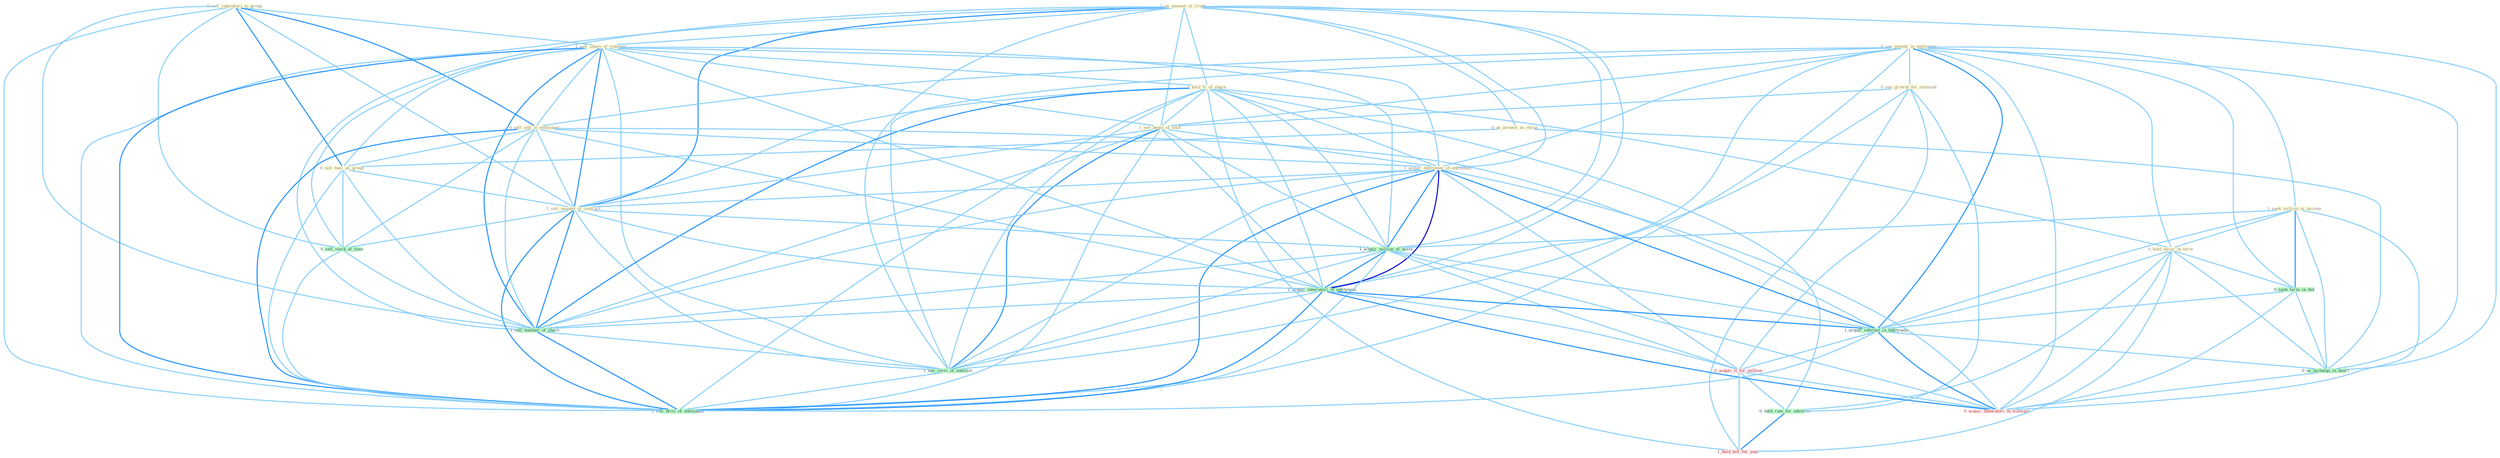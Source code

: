 Graph G{ 
    node
    [shape=polygon,style=filled,width=.5,height=.06,color="#BDFCC9",fixedsize=true,fontsize=4,
    fontcolor="#2f4f4f"];
    {node
    [color="#ffffe0", fontcolor="#8b7d6b"] "1_us_amount_of_crude " "0_us_protest_as_excus " "0_sell_subsidiari_to_group " "0_see_potenti_in_entitynam " "1_sell_share_of_compani " "0_see_growth_for_remaind " "1_seek_million_in_increas " "1_hold_%_of_share " "0_sell_unit_to_entitynam " "0_sell_busi_as_group " "0_hold_secur_in_term " "1_see_begin_of_shift " "1_acquir_entitynam_of_entitynam " "1_sell_amount_of_contract "}
{node [color="#fff0f5", fontcolor="#b22222"] "0_acquir_it_for_million " "0_acquir_laboratori_in_transact " "1_hold_bill_for_year "}
edge [color="#B0E2FF"];

	"1_us_amount_of_crude " -- "0_us_protest_as_excus " [w="1", color="#87cefa" ];
	"1_us_amount_of_crude " -- "1_sell_share_of_compani " [w="1", color="#87cefa" ];
	"1_us_amount_of_crude " -- "1_hold_%_of_share " [w="1", color="#87cefa" ];
	"1_us_amount_of_crude " -- "1_see_begin_of_shift " [w="1", color="#87cefa" ];
	"1_us_amount_of_crude " -- "1_acquir_entitynam_of_entitynam " [w="1", color="#87cefa" ];
	"1_us_amount_of_crude " -- "1_sell_amount_of_contract " [w="2", color="#1e90ff" , len=0.8];
	"1_us_amount_of_crude " -- "1_acquir_million_of_asset " [w="1", color="#87cefa" ];
	"1_us_amount_of_crude " -- "1_acquir_laboratori_of_entitynam " [w="1", color="#87cefa" ];
	"1_us_amount_of_crude " -- "0_us_techniqu_in_heart " [w="1", color="#87cefa" ];
	"1_us_amount_of_crude " -- "1_sell_number_of_share " [w="1", color="#87cefa" ];
	"1_us_amount_of_crude " -- "1_see_reviv_of_interest " [w="1", color="#87cefa" ];
	"1_us_amount_of_crude " -- "1_sell_divis_of_entitynam " [w="1", color="#87cefa" ];
	"0_us_protest_as_excus " -- "0_sell_busi_as_group " [w="1", color="#87cefa" ];
	"0_us_protest_as_excus " -- "0_us_techniqu_in_heart " [w="1", color="#87cefa" ];
	"0_sell_subsidiari_to_group " -- "1_sell_share_of_compani " [w="1", color="#87cefa" ];
	"0_sell_subsidiari_to_group " -- "0_sell_unit_to_entitynam " [w="2", color="#1e90ff" , len=0.8];
	"0_sell_subsidiari_to_group " -- "0_sell_busi_as_group " [w="2", color="#1e90ff" , len=0.8];
	"0_sell_subsidiari_to_group " -- "1_sell_amount_of_contract " [w="1", color="#87cefa" ];
	"0_sell_subsidiari_to_group " -- "0_sell_stock_at_time " [w="1", color="#87cefa" ];
	"0_sell_subsidiari_to_group " -- "1_sell_number_of_share " [w="1", color="#87cefa" ];
	"0_sell_subsidiari_to_group " -- "1_sell_divis_of_entitynam " [w="1", color="#87cefa" ];
	"0_see_potenti_in_entitynam " -- "0_see_growth_for_remaind " [w="1", color="#87cefa" ];
	"0_see_potenti_in_entitynam " -- "1_seek_million_in_increas " [w="1", color="#87cefa" ];
	"0_see_potenti_in_entitynam " -- "0_sell_unit_to_entitynam " [w="1", color="#87cefa" ];
	"0_see_potenti_in_entitynam " -- "0_hold_secur_in_term " [w="1", color="#87cefa" ];
	"0_see_potenti_in_entitynam " -- "1_see_begin_of_shift " [w="1", color="#87cefa" ];
	"0_see_potenti_in_entitynam " -- "1_acquir_entitynam_of_entitynam " [w="1", color="#87cefa" ];
	"0_see_potenti_in_entitynam " -- "1_acquir_laboratori_of_entitynam " [w="1", color="#87cefa" ];
	"0_see_potenti_in_entitynam " -- "0_seek_term_in_bid " [w="1", color="#87cefa" ];
	"0_see_potenti_in_entitynam " -- "1_acquir_interest_in_entitynam " [w="2", color="#1e90ff" , len=0.8];
	"0_see_potenti_in_entitynam " -- "0_us_techniqu_in_heart " [w="1", color="#87cefa" ];
	"0_see_potenti_in_entitynam " -- "0_acquir_laboratori_in_transact " [w="1", color="#87cefa" ];
	"0_see_potenti_in_entitynam " -- "1_see_reviv_of_interest " [w="1", color="#87cefa" ];
	"0_see_potenti_in_entitynam " -- "1_sell_divis_of_entitynam " [w="1", color="#87cefa" ];
	"1_sell_share_of_compani " -- "1_hold_%_of_share " [w="1", color="#87cefa" ];
	"1_sell_share_of_compani " -- "0_sell_unit_to_entitynam " [w="1", color="#87cefa" ];
	"1_sell_share_of_compani " -- "0_sell_busi_as_group " [w="1", color="#87cefa" ];
	"1_sell_share_of_compani " -- "1_see_begin_of_shift " [w="1", color="#87cefa" ];
	"1_sell_share_of_compani " -- "1_acquir_entitynam_of_entitynam " [w="1", color="#87cefa" ];
	"1_sell_share_of_compani " -- "1_sell_amount_of_contract " [w="2", color="#1e90ff" , len=0.8];
	"1_sell_share_of_compani " -- "1_acquir_million_of_asset " [w="1", color="#87cefa" ];
	"1_sell_share_of_compani " -- "1_acquir_laboratori_of_entitynam " [w="1", color="#87cefa" ];
	"1_sell_share_of_compani " -- "0_sell_stock_at_time " [w="1", color="#87cefa" ];
	"1_sell_share_of_compani " -- "1_sell_number_of_share " [w="2", color="#1e90ff" , len=0.8];
	"1_sell_share_of_compani " -- "1_see_reviv_of_interest " [w="1", color="#87cefa" ];
	"1_sell_share_of_compani " -- "1_sell_divis_of_entitynam " [w="2", color="#1e90ff" , len=0.8];
	"0_see_growth_for_remaind " -- "1_see_begin_of_shift " [w="1", color="#87cefa" ];
	"0_see_growth_for_remaind " -- "0_acquir_it_for_million " [w="1", color="#87cefa" ];
	"0_see_growth_for_remaind " -- "0_hold_rate_for_advertis " [w="1", color="#87cefa" ];
	"0_see_growth_for_remaind " -- "1_see_reviv_of_interest " [w="1", color="#87cefa" ];
	"0_see_growth_for_remaind " -- "1_hold_bill_for_year " [w="1", color="#87cefa" ];
	"1_seek_million_in_increas " -- "0_hold_secur_in_term " [w="1", color="#87cefa" ];
	"1_seek_million_in_increas " -- "1_acquir_million_of_asset " [w="1", color="#87cefa" ];
	"1_seek_million_in_increas " -- "0_seek_term_in_bid " [w="2", color="#1e90ff" , len=0.8];
	"1_seek_million_in_increas " -- "1_acquir_interest_in_entitynam " [w="1", color="#87cefa" ];
	"1_seek_million_in_increas " -- "0_us_techniqu_in_heart " [w="1", color="#87cefa" ];
	"1_seek_million_in_increas " -- "0_acquir_laboratori_in_transact " [w="1", color="#87cefa" ];
	"1_hold_%_of_share " -- "0_hold_secur_in_term " [w="1", color="#87cefa" ];
	"1_hold_%_of_share " -- "1_see_begin_of_shift " [w="1", color="#87cefa" ];
	"1_hold_%_of_share " -- "1_acquir_entitynam_of_entitynam " [w="1", color="#87cefa" ];
	"1_hold_%_of_share " -- "1_sell_amount_of_contract " [w="1", color="#87cefa" ];
	"1_hold_%_of_share " -- "1_acquir_million_of_asset " [w="1", color="#87cefa" ];
	"1_hold_%_of_share " -- "1_acquir_laboratori_of_entitynam " [w="1", color="#87cefa" ];
	"1_hold_%_of_share " -- "0_hold_rate_for_advertis " [w="1", color="#87cefa" ];
	"1_hold_%_of_share " -- "1_sell_number_of_share " [w="2", color="#1e90ff" , len=0.8];
	"1_hold_%_of_share " -- "1_see_reviv_of_interest " [w="1", color="#87cefa" ];
	"1_hold_%_of_share " -- "1_hold_bill_for_year " [w="1", color="#87cefa" ];
	"1_hold_%_of_share " -- "1_sell_divis_of_entitynam " [w="1", color="#87cefa" ];
	"0_sell_unit_to_entitynam " -- "0_sell_busi_as_group " [w="1", color="#87cefa" ];
	"0_sell_unit_to_entitynam " -- "1_acquir_entitynam_of_entitynam " [w="1", color="#87cefa" ];
	"0_sell_unit_to_entitynam " -- "1_sell_amount_of_contract " [w="1", color="#87cefa" ];
	"0_sell_unit_to_entitynam " -- "1_acquir_laboratori_of_entitynam " [w="1", color="#87cefa" ];
	"0_sell_unit_to_entitynam " -- "1_acquir_interest_in_entitynam " [w="1", color="#87cefa" ];
	"0_sell_unit_to_entitynam " -- "0_sell_stock_at_time " [w="1", color="#87cefa" ];
	"0_sell_unit_to_entitynam " -- "1_sell_number_of_share " [w="1", color="#87cefa" ];
	"0_sell_unit_to_entitynam " -- "1_sell_divis_of_entitynam " [w="2", color="#1e90ff" , len=0.8];
	"0_sell_busi_as_group " -- "1_sell_amount_of_contract " [w="1", color="#87cefa" ];
	"0_sell_busi_as_group " -- "0_sell_stock_at_time " [w="1", color="#87cefa" ];
	"0_sell_busi_as_group " -- "1_sell_number_of_share " [w="1", color="#87cefa" ];
	"0_sell_busi_as_group " -- "1_sell_divis_of_entitynam " [w="1", color="#87cefa" ];
	"0_hold_secur_in_term " -- "0_seek_term_in_bid " [w="1", color="#87cefa" ];
	"0_hold_secur_in_term " -- "1_acquir_interest_in_entitynam " [w="1", color="#87cefa" ];
	"0_hold_secur_in_term " -- "0_us_techniqu_in_heart " [w="1", color="#87cefa" ];
	"0_hold_secur_in_term " -- "0_hold_rate_for_advertis " [w="1", color="#87cefa" ];
	"0_hold_secur_in_term " -- "0_acquir_laboratori_in_transact " [w="1", color="#87cefa" ];
	"0_hold_secur_in_term " -- "1_hold_bill_for_year " [w="1", color="#87cefa" ];
	"1_see_begin_of_shift " -- "1_acquir_entitynam_of_entitynam " [w="1", color="#87cefa" ];
	"1_see_begin_of_shift " -- "1_sell_amount_of_contract " [w="1", color="#87cefa" ];
	"1_see_begin_of_shift " -- "1_acquir_million_of_asset " [w="1", color="#87cefa" ];
	"1_see_begin_of_shift " -- "1_acquir_laboratori_of_entitynam " [w="1", color="#87cefa" ];
	"1_see_begin_of_shift " -- "1_sell_number_of_share " [w="1", color="#87cefa" ];
	"1_see_begin_of_shift " -- "1_see_reviv_of_interest " [w="2", color="#1e90ff" , len=0.8];
	"1_see_begin_of_shift " -- "1_sell_divis_of_entitynam " [w="1", color="#87cefa" ];
	"1_acquir_entitynam_of_entitynam " -- "1_sell_amount_of_contract " [w="1", color="#87cefa" ];
	"1_acquir_entitynam_of_entitynam " -- "1_acquir_million_of_asset " [w="2", color="#1e90ff" , len=0.8];
	"1_acquir_entitynam_of_entitynam " -- "1_acquir_laboratori_of_entitynam " [w="3", color="#0000cd" , len=0.6];
	"1_acquir_entitynam_of_entitynam " -- "1_acquir_interest_in_entitynam " [w="2", color="#1e90ff" , len=0.8];
	"1_acquir_entitynam_of_entitynam " -- "0_acquir_it_for_million " [w="1", color="#87cefa" ];
	"1_acquir_entitynam_of_entitynam " -- "0_acquir_laboratori_in_transact " [w="1", color="#87cefa" ];
	"1_acquir_entitynam_of_entitynam " -- "1_sell_number_of_share " [w="1", color="#87cefa" ];
	"1_acquir_entitynam_of_entitynam " -- "1_see_reviv_of_interest " [w="1", color="#87cefa" ];
	"1_acquir_entitynam_of_entitynam " -- "1_sell_divis_of_entitynam " [w="2", color="#1e90ff" , len=0.8];
	"1_sell_amount_of_contract " -- "1_acquir_million_of_asset " [w="1", color="#87cefa" ];
	"1_sell_amount_of_contract " -- "1_acquir_laboratori_of_entitynam " [w="1", color="#87cefa" ];
	"1_sell_amount_of_contract " -- "0_sell_stock_at_time " [w="1", color="#87cefa" ];
	"1_sell_amount_of_contract " -- "1_sell_number_of_share " [w="2", color="#1e90ff" , len=0.8];
	"1_sell_amount_of_contract " -- "1_see_reviv_of_interest " [w="1", color="#87cefa" ];
	"1_sell_amount_of_contract " -- "1_sell_divis_of_entitynam " [w="2", color="#1e90ff" , len=0.8];
	"1_acquir_million_of_asset " -- "1_acquir_laboratori_of_entitynam " [w="2", color="#1e90ff" , len=0.8];
	"1_acquir_million_of_asset " -- "1_acquir_interest_in_entitynam " [w="1", color="#87cefa" ];
	"1_acquir_million_of_asset " -- "0_acquir_it_for_million " [w="1", color="#87cefa" ];
	"1_acquir_million_of_asset " -- "0_acquir_laboratori_in_transact " [w="1", color="#87cefa" ];
	"1_acquir_million_of_asset " -- "1_sell_number_of_share " [w="1", color="#87cefa" ];
	"1_acquir_million_of_asset " -- "1_see_reviv_of_interest " [w="1", color="#87cefa" ];
	"1_acquir_million_of_asset " -- "1_sell_divis_of_entitynam " [w="1", color="#87cefa" ];
	"1_acquir_laboratori_of_entitynam " -- "1_acquir_interest_in_entitynam " [w="2", color="#1e90ff" , len=0.8];
	"1_acquir_laboratori_of_entitynam " -- "0_acquir_it_for_million " [w="1", color="#87cefa" ];
	"1_acquir_laboratori_of_entitynam " -- "0_acquir_laboratori_in_transact " [w="2", color="#1e90ff" , len=0.8];
	"1_acquir_laboratori_of_entitynam " -- "1_sell_number_of_share " [w="1", color="#87cefa" ];
	"1_acquir_laboratori_of_entitynam " -- "1_see_reviv_of_interest " [w="1", color="#87cefa" ];
	"1_acquir_laboratori_of_entitynam " -- "1_sell_divis_of_entitynam " [w="2", color="#1e90ff" , len=0.8];
	"0_seek_term_in_bid " -- "1_acquir_interest_in_entitynam " [w="1", color="#87cefa" ];
	"0_seek_term_in_bid " -- "0_us_techniqu_in_heart " [w="1", color="#87cefa" ];
	"0_seek_term_in_bid " -- "0_acquir_laboratori_in_transact " [w="1", color="#87cefa" ];
	"1_acquir_interest_in_entitynam " -- "0_us_techniqu_in_heart " [w="1", color="#87cefa" ];
	"1_acquir_interest_in_entitynam " -- "0_acquir_it_for_million " [w="1", color="#87cefa" ];
	"1_acquir_interest_in_entitynam " -- "0_acquir_laboratori_in_transact " [w="2", color="#1e90ff" , len=0.8];
	"1_acquir_interest_in_entitynam " -- "1_sell_divis_of_entitynam " [w="1", color="#87cefa" ];
	"0_us_techniqu_in_heart " -- "0_acquir_laboratori_in_transact " [w="1", color="#87cefa" ];
	"0_acquir_it_for_million " -- "0_hold_rate_for_advertis " [w="1", color="#87cefa" ];
	"0_acquir_it_for_million " -- "0_acquir_laboratori_in_transact " [w="1", color="#87cefa" ];
	"0_acquir_it_for_million " -- "1_hold_bill_for_year " [w="1", color="#87cefa" ];
	"0_hold_rate_for_advertis " -- "1_hold_bill_for_year " [w="2", color="#1e90ff" , len=0.8];
	"0_sell_stock_at_time " -- "1_sell_number_of_share " [w="1", color="#87cefa" ];
	"0_sell_stock_at_time " -- "1_sell_divis_of_entitynam " [w="1", color="#87cefa" ];
	"1_sell_number_of_share " -- "1_see_reviv_of_interest " [w="1", color="#87cefa" ];
	"1_sell_number_of_share " -- "1_sell_divis_of_entitynam " [w="2", color="#1e90ff" , len=0.8];
	"1_see_reviv_of_interest " -- "1_sell_divis_of_entitynam " [w="1", color="#87cefa" ];
}